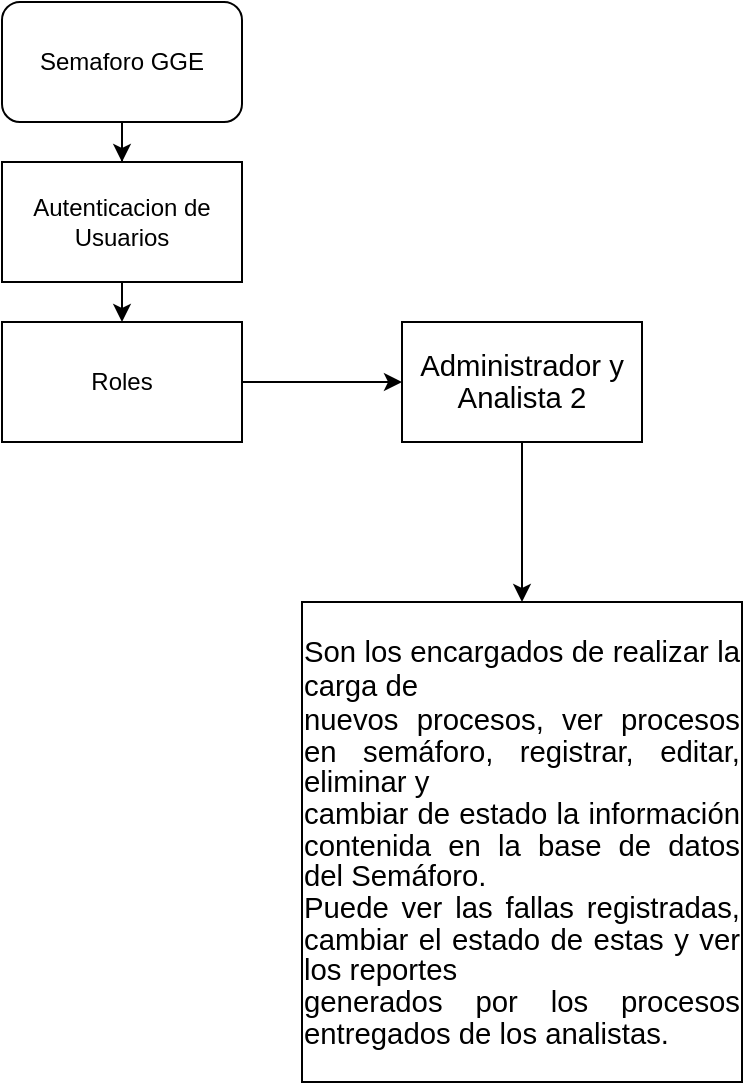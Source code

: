 <mxfile version="24.7.17">
  <diagram name="Page-1" id="sumTNfF0hGq8qInE4uZT">
    <mxGraphModel dx="794" dy="492" grid="1" gridSize="10" guides="1" tooltips="1" connect="1" arrows="1" fold="1" page="1" pageScale="1" pageWidth="850" pageHeight="1100" math="0" shadow="0">
      <root>
        <mxCell id="0" />
        <mxCell id="1" parent="0" />
        <mxCell id="Sc091ML0x0Ows7FDVVMx-3" style="edgeStyle=orthogonalEdgeStyle;rounded=0;orthogonalLoop=1;jettySize=auto;html=1;" edge="1" parent="1" source="Sc091ML0x0Ows7FDVVMx-1" target="Sc091ML0x0Ows7FDVVMx-2">
          <mxGeometry relative="1" as="geometry" />
        </mxCell>
        <mxCell id="Sc091ML0x0Ows7FDVVMx-1" value="Semaforo GGE" style="rounded=1;whiteSpace=wrap;html=1;" vertex="1" parent="1">
          <mxGeometry x="340" y="210" width="120" height="60" as="geometry" />
        </mxCell>
        <mxCell id="Sc091ML0x0Ows7FDVVMx-5" style="edgeStyle=orthogonalEdgeStyle;rounded=0;orthogonalLoop=1;jettySize=auto;html=1;exitX=0.5;exitY=1;exitDx=0;exitDy=0;entryX=0.5;entryY=0;entryDx=0;entryDy=0;" edge="1" parent="1" source="Sc091ML0x0Ows7FDVVMx-2" target="Sc091ML0x0Ows7FDVVMx-4">
          <mxGeometry relative="1" as="geometry" />
        </mxCell>
        <mxCell id="Sc091ML0x0Ows7FDVVMx-2" value="Autenticacion de Usuarios" style="rounded=0;whiteSpace=wrap;html=1;" vertex="1" parent="1">
          <mxGeometry x="340" y="290" width="120" height="60" as="geometry" />
        </mxCell>
        <mxCell id="Sc091ML0x0Ows7FDVVMx-7" value="" style="edgeStyle=orthogonalEdgeStyle;rounded=0;orthogonalLoop=1;jettySize=auto;html=1;" edge="1" parent="1" source="Sc091ML0x0Ows7FDVVMx-4" target="Sc091ML0x0Ows7FDVVMx-6">
          <mxGeometry relative="1" as="geometry" />
        </mxCell>
        <mxCell id="Sc091ML0x0Ows7FDVVMx-4" value="Roles" style="rounded=0;whiteSpace=wrap;html=1;" vertex="1" parent="1">
          <mxGeometry x="340" y="370" width="120" height="60" as="geometry" />
        </mxCell>
        <mxCell id="Sc091ML0x0Ows7FDVVMx-9" value="" style="edgeStyle=orthogonalEdgeStyle;rounded=0;orthogonalLoop=1;jettySize=auto;html=1;" edge="1" parent="1" source="Sc091ML0x0Ows7FDVVMx-6" target="Sc091ML0x0Ows7FDVVMx-8">
          <mxGeometry relative="1" as="geometry" />
        </mxCell>
        <mxCell id="Sc091ML0x0Ows7FDVVMx-6" value="&lt;span style=&quot;font-size: 11pt; line-height: 107%; font-family: Arial, sans-serif; background: white;&quot;&gt;Administrador y&lt;br/&gt;Analista 2&lt;/span&gt;" style="rounded=0;whiteSpace=wrap;html=1;" vertex="1" parent="1">
          <mxGeometry x="540" y="370" width="120" height="60" as="geometry" />
        </mxCell>
        <mxCell id="Sc091ML0x0Ows7FDVVMx-8" value="&lt;div style=&quot;text-align: justify;&quot;&gt;&lt;span style=&quot;background-color: white; font-family: Arial, sans-serif; font-size: 11pt;&quot;&gt;Son los encargados de realizar la carga de&lt;/span&gt;&lt;/div&gt;&lt;span style=&quot;font-size: 11pt; line-height: 107%; font-family: Arial, sans-serif; background: white;&quot;&gt;&lt;div style=&quot;text-align: justify;&quot;&gt;&lt;span style=&quot;font-size: 11pt;&quot;&gt;nuevos procesos, ver procesos en semáforo, registrar, editar, eliminar y&lt;/span&gt;&lt;/div&gt;&lt;div style=&quot;text-align: justify;&quot;&gt;&lt;span style=&quot;font-size: 11pt;&quot;&gt;cambiar de estado la información contenida en la base de datos del Semáforo.&lt;/span&gt;&lt;/div&gt;&lt;div style=&quot;text-align: justify;&quot;&gt;&lt;span style=&quot;font-size: 11pt;&quot;&gt;Puede ver las fallas registradas, cambiar el estado de estas y ver los reportes&lt;/span&gt;&lt;/div&gt;&lt;div style=&quot;text-align: justify;&quot;&gt;&lt;span style=&quot;font-size: 11pt;&quot;&gt;generados por los procesos entregados de los analistas.&lt;/span&gt;&lt;/div&gt;&lt;/span&gt;" style="rounded=0;whiteSpace=wrap;html=1;" vertex="1" parent="1">
          <mxGeometry x="490" y="510" width="220" height="240" as="geometry" />
        </mxCell>
      </root>
    </mxGraphModel>
  </diagram>
</mxfile>
